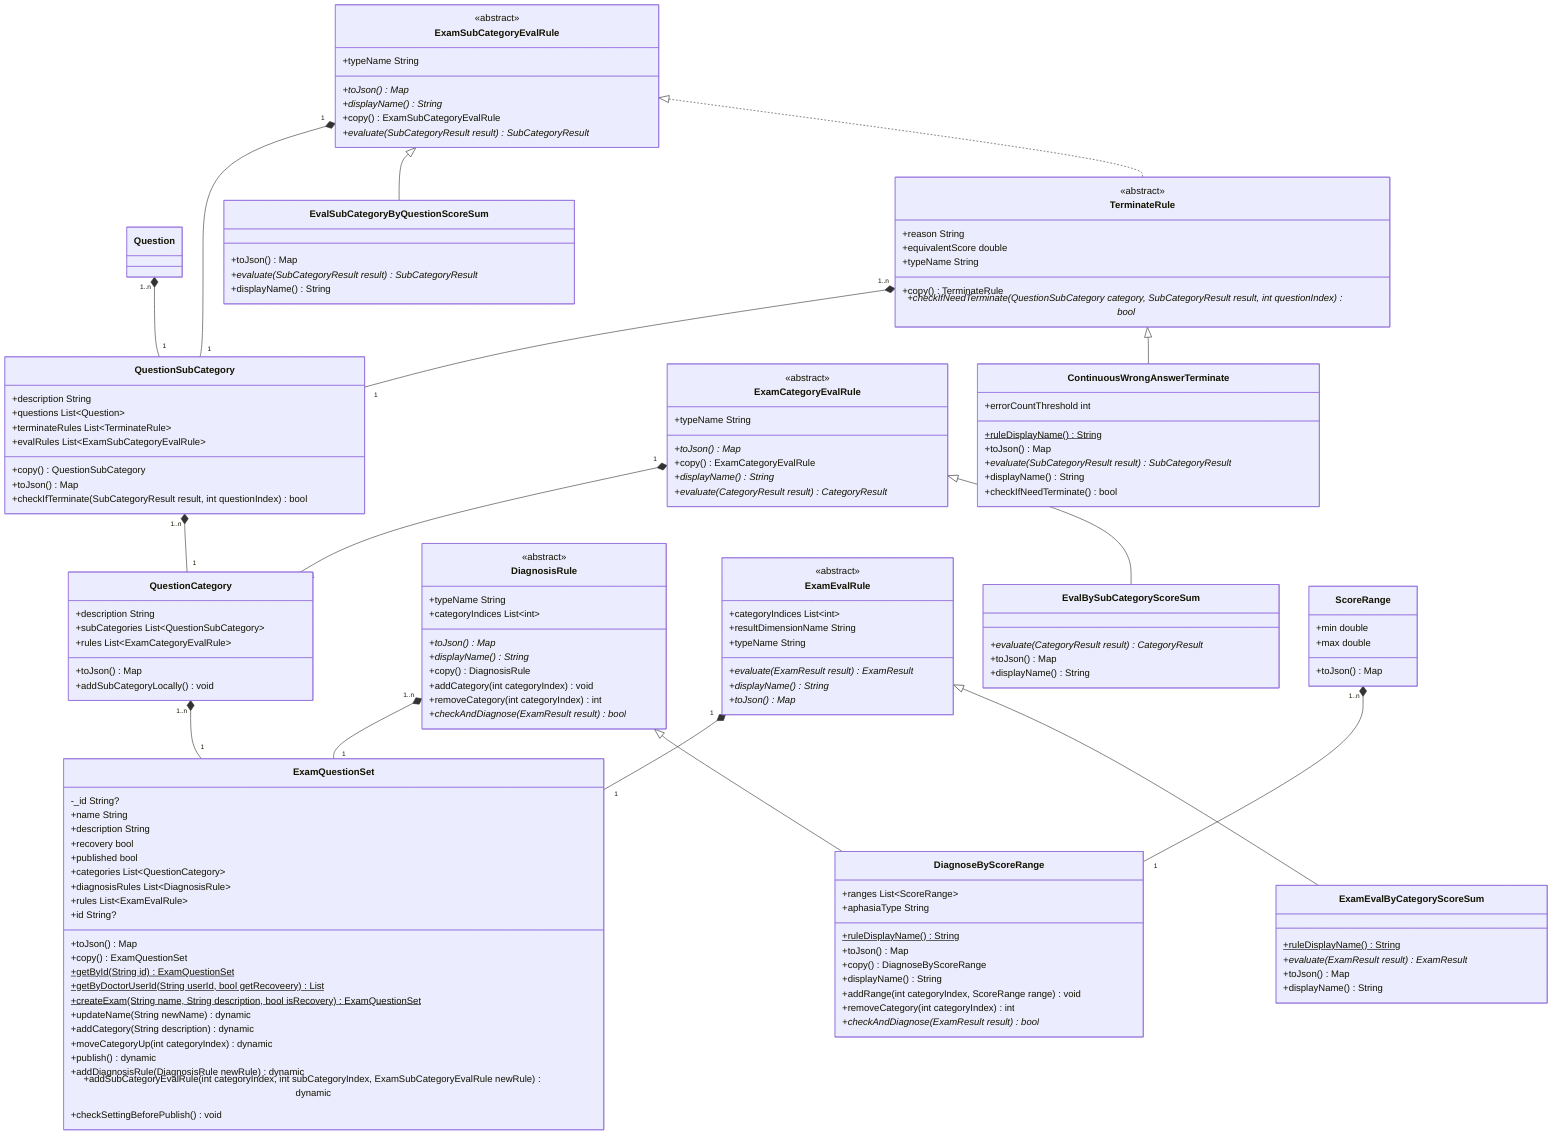 classDiagram
    class QuestionCategory
    QuestionCategory : +description String
    QuestionCategory : +subCategories List~QuestionSubCategory~
    QuestionSubCategory "1..n" *-- "1" QuestionCategory
    QuestionCategory : +rules List~ExamCategoryEvalRule~
    ExamCategoryEvalRule "1" *-- "1" QuestionCategory
    QuestionCategory : +toJson() Map<String, dynamic>
    QuestionCategory : +addSubCategoryLocally() void

    class ExamQuestionSet
    ExamQuestionSet : -_id String?
    ExamQuestionSet : +name String
    ExamQuestionSet : +description String
    ExamQuestionSet : +recovery bool
    ExamQuestionSet : +published bool
    ExamQuestionSet : +categories List~QuestionCategory~
    QuestionCategory "1..n" *-- "1" ExamQuestionSet
    ExamQuestionSet : +diagnosisRules List~DiagnosisRule~
    DiagnosisRule "1..n" *-- "1" ExamQuestionSet
    ExamQuestionSet : +rules List~ExamEvalRule~
    ExamEvalRule "1" *-- "1" ExamQuestionSet
    ExamQuestionSet : +id String?
    ExamQuestionSet : +toJson() Map<String, dynamic>
    ExamQuestionSet : +copy() ExamQuestionSet
    ExamQuestionSet : +getById(String id)$ ExamQuestionSet
    ExamQuestionSet : +getByDoctorUserId(String userId, bool getRecoveery)$ List<ExamQuestionSet>
    ExamQuestionSet : +createExam(String name, String description, bool isRecovery)$ ExamQuestionSet
    ExamQuestionSet : +updateName(String newName) dynamic
    ExamQuestionSet : +addCategory(String description) dynamic
    ExamQuestionSet : +moveCategoryUp(int categoryIndex) dynamic
    ExamQuestionSet : +publish() dynamic
    ExamQuestionSet : +addDiagnosisRule(DiagnosisRule newRule) dynamic
    ExamQuestionSet : +addSubCategoryEvalRule(int categoryIndex, int subCategoryIndex, ExamSubCategoryEvalRule newRule) dynamic
    ExamQuestionSet : +checkSettingBeforePublish() void


    class QuestionSubCategory
    QuestionSubCategory : +description String
    QuestionSubCategory : +questions List~Question~
    Question "1..n" *-- "1" QuestionSubCategory
    QuestionSubCategory : +terminateRules List~TerminateRule~
    TerminateRule "1..n" *-- "1" QuestionSubCategory
    QuestionSubCategory : +evalRules List~ExamSubCategoryEvalRule~
    ExamSubCategoryEvalRule "1" *-- "1" QuestionSubCategory
    QuestionSubCategory : +copy() QuestionSubCategory
    QuestionSubCategory : +toJson() Map<String, dynamic>
    QuestionSubCategory : +checkIfTerminate(SubCategoryResult result, int questionIndex) bool


    class ExamEvalRule
    <<abstract>> ExamEvalRule
    ExamEvalRule : +categoryIndices List~int~
    ExamEvalRule : +resultDimensionName String
    ExamEvalRule : +typeName String
    ExamEvalRule : +evaluate(ExamResult result)* ExamResult
    ExamEvalRule : +displayName()* String
    ExamEvalRule : +toJson()* Map<String, dynamic>

    class ExamEvalByCategoryScoreSum
    ExamEvalByCategoryScoreSum : +ruleDisplayName()$ String
    ExamEvalByCategoryScoreSum : +evaluate(ExamResult result)* ExamResult
    ExamEvalByCategoryScoreSum : +toJson() Map<String, dynamic>
    ExamEvalByCategoryScoreSum : +displayName() String
    ExamEvalRule <|-- ExamEvalByCategoryScoreSum

    class ExamCategoryEvalRule
    <<abstract>> ExamCategoryEvalRule
    ExamCategoryEvalRule : +typeName String
    ExamCategoryEvalRule : +toJson()* Map<String, dynamic>
    ExamCategoryEvalRule : +copy() ExamCategoryEvalRule
    ExamCategoryEvalRule : +displayName()* String
    ExamCategoryEvalRule : +evaluate(CategoryResult result)* CategoryResult

    class EvalBySubCategoryScoreSum
    EvalBySubCategoryScoreSum : +evaluate(CategoryResult result)* CategoryResult
    EvalBySubCategoryScoreSum : +toJson() Map<String, dynamic>
    EvalBySubCategoryScoreSum : +displayName() String
    ExamCategoryEvalRule <|-- EvalBySubCategoryScoreSum

    class ExamSubCategoryEvalRule
    <<abstract>> ExamSubCategoryEvalRule
    ExamSubCategoryEvalRule : +typeName String
    ExamSubCategoryEvalRule : +toJson()* Map<String, dynamic>
    ExamSubCategoryEvalRule : +displayName()* String
    ExamSubCategoryEvalRule : +copy() ExamSubCategoryEvalRule
    ExamSubCategoryEvalRule : +evaluate(SubCategoryResult result)* SubCategoryResult

    class EvalSubCategoryByQuestionScoreSum
    EvalSubCategoryByQuestionScoreSum : +toJson() Map<String, dynamic>
    EvalSubCategoryByQuestionScoreSum : +evaluate(SubCategoryResult result)* SubCategoryResult
    EvalSubCategoryByQuestionScoreSum : +displayName() String
    ExamSubCategoryEvalRule <|-- EvalSubCategoryByQuestionScoreSum

    class TerminateRule
    <<abstract>> TerminateRule
    TerminateRule : +reason String
    TerminateRule : +equivalentScore double
    TerminateRule : +typeName String
    TerminateRule : +copy() TerminateRule
    TerminateRule : +checkIfNeedTerminate(QuestionSubCategory category, SubCategoryResult result, int questionIndex)* bool
    ExamSubCategoryEvalRule <|.. TerminateRule

    class ContinuousWrongAnswerTerminate
    ContinuousWrongAnswerTerminate : +errorCountThreshold int
    ContinuousWrongAnswerTerminate : +ruleDisplayName()$ String
    ContinuousWrongAnswerTerminate : +toJson() Map<String, dynamic>
    ContinuousWrongAnswerTerminate : +evaluate(SubCategoryResult result)* SubCategoryResult
    ContinuousWrongAnswerTerminate : +displayName() String
    ContinuousWrongAnswerTerminate : +checkIfNeedTerminate() bool
    TerminateRule <|-- ContinuousWrongAnswerTerminate

    class DiagnosisRule
    <<abstract>> DiagnosisRule
    DiagnosisRule : +typeName String
    DiagnosisRule : +categoryIndices List~int~
    DiagnosisRule : +toJson()* Map<String, dynamic>
    DiagnosisRule : +displayName()* String
    DiagnosisRule : +copy() DiagnosisRule
    DiagnosisRule : +addCategory(int categoryIndex) void
    DiagnosisRule : +removeCategory(int categoryIndex) int
    DiagnosisRule : +checkAndDiagnose(ExamResult result)* bool

    class ScoreRange
    ScoreRange : +min double
    ScoreRange : +max double
    ScoreRange : +toJson() Map<String, dynamic>

    class DiagnoseByScoreRange
    DiagnoseByScoreRange : +ranges List~ScoreRange~
    ScoreRange "1..n" *-- "1" DiagnoseByScoreRange
    DiagnoseByScoreRange : +aphasiaType String
    DiagnoseByScoreRange : +ruleDisplayName()$ String
    DiagnoseByScoreRange : +toJson() Map<String, dynamic>
    DiagnoseByScoreRange : +copy() DiagnoseByScoreRange
    DiagnoseByScoreRange : +displayName() String
    DiagnoseByScoreRange : +addRange(int categoryIndex, ScoreRange range) void
    DiagnoseByScoreRange : +removeCategory(int categoryIndex) int
    DiagnoseByScoreRange : +checkAndDiagnose(ExamResult result)* bool
    DiagnosisRule <|-- DiagnoseByScoreRange